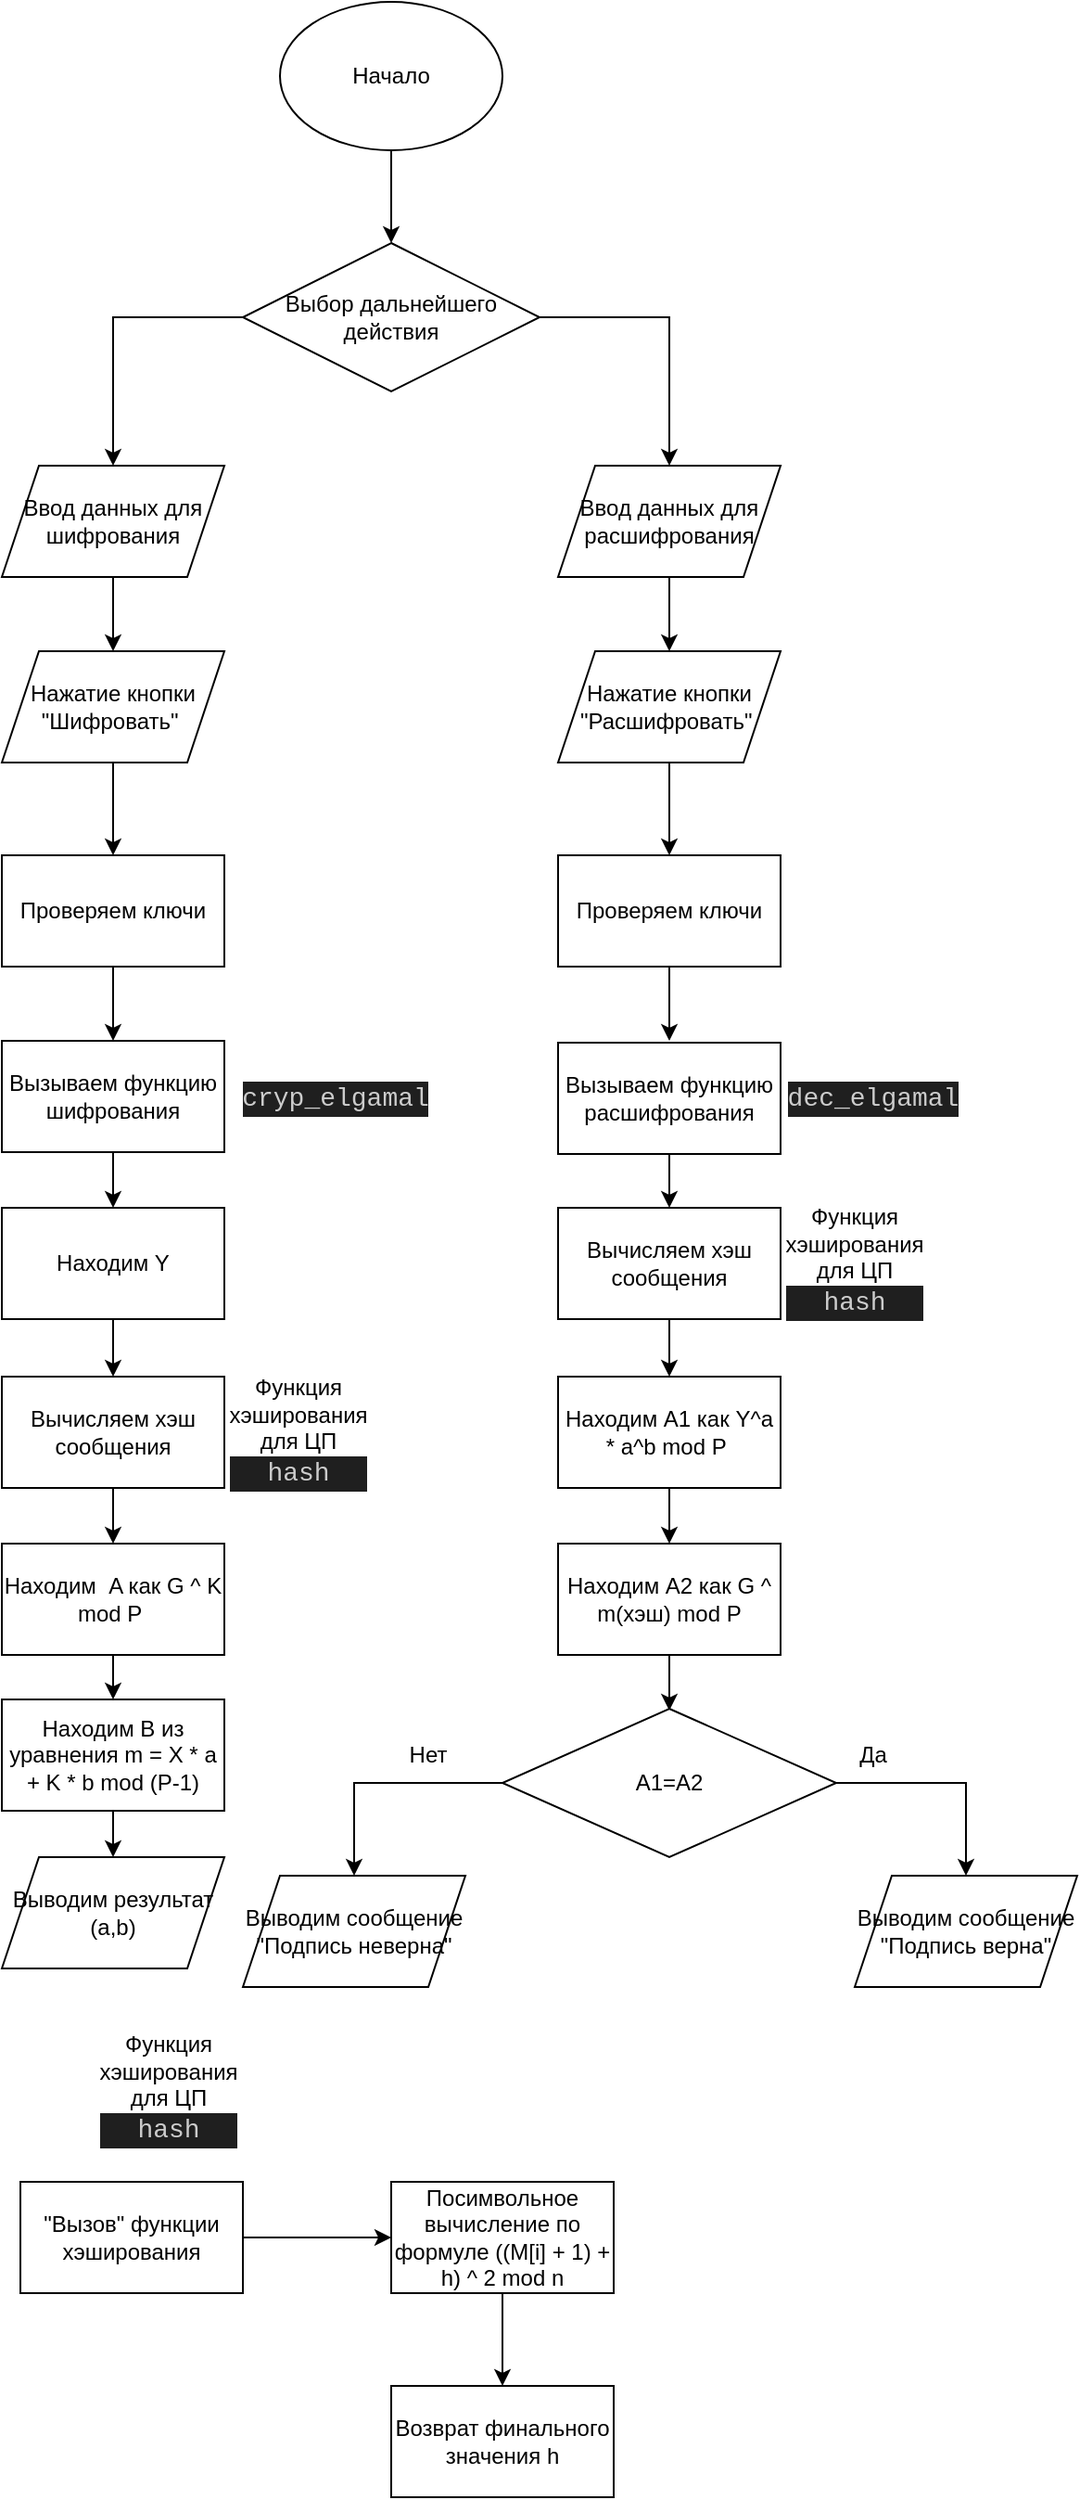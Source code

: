 <mxfile version="21.3.5" type="device">
  <diagram name="Страница 1" id="Bz_lrxthTzE5kPFzRARQ">
    <mxGraphModel dx="395" dy="629" grid="1" gridSize="10" guides="1" tooltips="1" connect="1" arrows="1" fold="1" page="1" pageScale="1" pageWidth="827" pageHeight="1169" math="0" shadow="0">
      <root>
        <mxCell id="0" />
        <mxCell id="1" parent="0" />
        <mxCell id="dbUdUkjzLWqy8CMi3rsd-3" value="" style="edgeStyle=orthogonalEdgeStyle;rounded=0;orthogonalLoop=1;jettySize=auto;html=1;" parent="1" source="dbUdUkjzLWqy8CMi3rsd-1" target="dbUdUkjzLWqy8CMi3rsd-2" edge="1">
          <mxGeometry relative="1" as="geometry" />
        </mxCell>
        <mxCell id="dbUdUkjzLWqy8CMi3rsd-1" value="Начало" style="ellipse;whiteSpace=wrap;html=1;" parent="1" vertex="1">
          <mxGeometry x="170" y="350" width="120" height="80" as="geometry" />
        </mxCell>
        <mxCell id="dbUdUkjzLWqy8CMi3rsd-6" value="" style="edgeStyle=orthogonalEdgeStyle;rounded=0;orthogonalLoop=1;jettySize=auto;html=1;" parent="1" source="dbUdUkjzLWqy8CMi3rsd-2" target="dbUdUkjzLWqy8CMi3rsd-5" edge="1">
          <mxGeometry relative="1" as="geometry" />
        </mxCell>
        <mxCell id="dbUdUkjzLWqy8CMi3rsd-8" value="" style="edgeStyle=orthogonalEdgeStyle;rounded=0;orthogonalLoop=1;jettySize=auto;html=1;" parent="1" source="dbUdUkjzLWqy8CMi3rsd-2" target="dbUdUkjzLWqy8CMi3rsd-7" edge="1">
          <mxGeometry relative="1" as="geometry" />
        </mxCell>
        <mxCell id="dbUdUkjzLWqy8CMi3rsd-2" value="Выбор дальнейшего действия" style="rhombus;whiteSpace=wrap;html=1;" parent="1" vertex="1">
          <mxGeometry x="150" y="480" width="160" height="80" as="geometry" />
        </mxCell>
        <mxCell id="dbUdUkjzLWqy8CMi3rsd-10" value="" style="edgeStyle=orthogonalEdgeStyle;rounded=0;orthogonalLoop=1;jettySize=auto;html=1;" parent="1" source="dbUdUkjzLWqy8CMi3rsd-5" target="dbUdUkjzLWqy8CMi3rsd-9" edge="1">
          <mxGeometry relative="1" as="geometry" />
        </mxCell>
        <mxCell id="dbUdUkjzLWqy8CMi3rsd-5" value="Ввод данных для шифрования" style="shape=parallelogram;perimeter=parallelogramPerimeter;whiteSpace=wrap;html=1;fixedSize=1;" parent="1" vertex="1">
          <mxGeometry x="20" y="600" width="120" height="60" as="geometry" />
        </mxCell>
        <mxCell id="dbUdUkjzLWqy8CMi3rsd-12" value="" style="edgeStyle=orthogonalEdgeStyle;rounded=0;orthogonalLoop=1;jettySize=auto;html=1;" parent="1" source="dbUdUkjzLWqy8CMi3rsd-7" target="dbUdUkjzLWqy8CMi3rsd-11" edge="1">
          <mxGeometry relative="1" as="geometry" />
        </mxCell>
        <mxCell id="dbUdUkjzLWqy8CMi3rsd-7" value="Ввод данных для расшифрования" style="shape=parallelogram;perimeter=parallelogramPerimeter;whiteSpace=wrap;html=1;fixedSize=1;" parent="1" vertex="1">
          <mxGeometry x="320" y="600" width="120" height="60" as="geometry" />
        </mxCell>
        <mxCell id="dbUdUkjzLWqy8CMi3rsd-14" value="" style="edgeStyle=orthogonalEdgeStyle;rounded=0;orthogonalLoop=1;jettySize=auto;html=1;" parent="1" source="dbUdUkjzLWqy8CMi3rsd-9" edge="1">
          <mxGeometry relative="1" as="geometry">
            <mxPoint x="80" y="810" as="targetPoint" />
          </mxGeometry>
        </mxCell>
        <mxCell id="dbUdUkjzLWqy8CMi3rsd-9" value="Нажатие кнопки &quot;Шифровать&quot;&amp;nbsp;" style="shape=parallelogram;perimeter=parallelogramPerimeter;whiteSpace=wrap;html=1;fixedSize=1;" parent="1" vertex="1">
          <mxGeometry x="20" y="700" width="120" height="60" as="geometry" />
        </mxCell>
        <mxCell id="7dLT9rwAJLstXbqfptv8-66" value="" style="edgeStyle=orthogonalEdgeStyle;rounded=0;orthogonalLoop=1;jettySize=auto;html=1;" edge="1" parent="1" source="dbUdUkjzLWqy8CMi3rsd-11" target="7dLT9rwAJLstXbqfptv8-56">
          <mxGeometry relative="1" as="geometry" />
        </mxCell>
        <mxCell id="dbUdUkjzLWqy8CMi3rsd-11" value="Нажатие кнопки &quot;Расшифровать&quot;&amp;nbsp;" style="shape=parallelogram;perimeter=parallelogramPerimeter;whiteSpace=wrap;html=1;fixedSize=1;" parent="1" vertex="1">
          <mxGeometry x="320" y="700" width="120" height="60" as="geometry" />
        </mxCell>
        <mxCell id="7dLT9rwAJLstXbqfptv8-34" value="Выводим результат (a,b)" style="shape=parallelogram;perimeter=parallelogramPerimeter;whiteSpace=wrap;html=1;fixedSize=1;" vertex="1" parent="1">
          <mxGeometry x="20" y="1350" width="120" height="60" as="geometry" />
        </mxCell>
        <mxCell id="7dLT9rwAJLstXbqfptv8-42" value="" style="edgeStyle=orthogonalEdgeStyle;rounded=0;orthogonalLoop=1;jettySize=auto;html=1;" edge="1" parent="1" source="7dLT9rwAJLstXbqfptv8-39" target="7dLT9rwAJLstXbqfptv8-41">
          <mxGeometry relative="1" as="geometry" />
        </mxCell>
        <mxCell id="7dLT9rwAJLstXbqfptv8-39" value="Проверяем ключи" style="rounded=0;whiteSpace=wrap;html=1;" vertex="1" parent="1">
          <mxGeometry x="20" y="810" width="120" height="60" as="geometry" />
        </mxCell>
        <mxCell id="7dLT9rwAJLstXbqfptv8-40" value="&lt;div style=&quot;color: rgb(204, 204, 204); background-color: rgb(31, 31, 31); font-family: Consolas, &amp;quot;Courier New&amp;quot;, monospace; font-size: 14px; line-height: 19px;&quot;&gt;cryp_elgamal&lt;/div&gt;" style="text;html=1;strokeColor=none;fillColor=none;align=center;verticalAlign=middle;whiteSpace=wrap;rounded=0;" vertex="1" parent="1">
          <mxGeometry x="170" y="926" width="60" height="30" as="geometry" />
        </mxCell>
        <mxCell id="7dLT9rwAJLstXbqfptv8-44" value="" style="edgeStyle=orthogonalEdgeStyle;rounded=0;orthogonalLoop=1;jettySize=auto;html=1;" edge="1" parent="1" source="7dLT9rwAJLstXbqfptv8-41" target="7dLT9rwAJLstXbqfptv8-43">
          <mxGeometry relative="1" as="geometry" />
        </mxCell>
        <mxCell id="7dLT9rwAJLstXbqfptv8-41" value="Вызываем функцию шифрования" style="whiteSpace=wrap;html=1;rounded=0;" vertex="1" parent="1">
          <mxGeometry x="20" y="910" width="120" height="60" as="geometry" />
        </mxCell>
        <mxCell id="7dLT9rwAJLstXbqfptv8-46" value="" style="edgeStyle=orthogonalEdgeStyle;rounded=0;orthogonalLoop=1;jettySize=auto;html=1;" edge="1" parent="1" source="7dLT9rwAJLstXbqfptv8-43" target="7dLT9rwAJLstXbqfptv8-45">
          <mxGeometry relative="1" as="geometry" />
        </mxCell>
        <mxCell id="7dLT9rwAJLstXbqfptv8-43" value="Находим Y" style="whiteSpace=wrap;html=1;rounded=0;" vertex="1" parent="1">
          <mxGeometry x="20" y="1000" width="120" height="60" as="geometry" />
        </mxCell>
        <mxCell id="7dLT9rwAJLstXbqfptv8-49" value="" style="edgeStyle=orthogonalEdgeStyle;rounded=0;orthogonalLoop=1;jettySize=auto;html=1;" edge="1" parent="1" source="7dLT9rwAJLstXbqfptv8-45" target="7dLT9rwAJLstXbqfptv8-48">
          <mxGeometry relative="1" as="geometry" />
        </mxCell>
        <mxCell id="7dLT9rwAJLstXbqfptv8-45" value="Вычисляем хэш сообщения" style="whiteSpace=wrap;html=1;rounded=0;" vertex="1" parent="1">
          <mxGeometry x="20" y="1091" width="120" height="60" as="geometry" />
        </mxCell>
        <mxCell id="7dLT9rwAJLstXbqfptv8-104" value="" style="edgeStyle=orthogonalEdgeStyle;rounded=0;orthogonalLoop=1;jettySize=auto;html=1;" edge="1" parent="1" source="7dLT9rwAJLstXbqfptv8-48" target="7dLT9rwAJLstXbqfptv8-103">
          <mxGeometry relative="1" as="geometry" />
        </mxCell>
        <mxCell id="7dLT9rwAJLstXbqfptv8-48" value="Находим&amp;nbsp; A как G ^ K mod P&amp;nbsp;" style="rounded=0;whiteSpace=wrap;html=1;" vertex="1" parent="1">
          <mxGeometry x="20" y="1181" width="120" height="60" as="geometry" />
        </mxCell>
        <mxCell id="7dLT9rwAJLstXbqfptv8-55" value="" style="edgeStyle=orthogonalEdgeStyle;rounded=0;orthogonalLoop=1;jettySize=auto;html=1;" edge="1" parent="1" source="7dLT9rwAJLstXbqfptv8-56">
          <mxGeometry relative="1" as="geometry">
            <mxPoint x="380" y="910" as="targetPoint" />
          </mxGeometry>
        </mxCell>
        <mxCell id="7dLT9rwAJLstXbqfptv8-56" value="Проверяем ключи" style="rounded=0;whiteSpace=wrap;html=1;" vertex="1" parent="1">
          <mxGeometry x="320" y="810" width="120" height="60" as="geometry" />
        </mxCell>
        <mxCell id="7dLT9rwAJLstXbqfptv8-69" value="&lt;div style=&quot;color: rgb(204, 204, 204); background-color: rgb(31, 31, 31); font-family: Consolas, &amp;quot;Courier New&amp;quot;, monospace; font-size: 14px; line-height: 19px;&quot;&gt;dec_elgamal&lt;/div&gt;" style="text;html=1;strokeColor=none;fillColor=none;align=center;verticalAlign=middle;whiteSpace=wrap;rounded=0;" vertex="1" parent="1">
          <mxGeometry x="460" y="926" width="60" height="30" as="geometry" />
        </mxCell>
        <mxCell id="7dLT9rwAJLstXbqfptv8-106" value="" style="edgeStyle=orthogonalEdgeStyle;rounded=0;orthogonalLoop=1;jettySize=auto;html=1;" edge="1" parent="1" source="7dLT9rwAJLstXbqfptv8-81" target="7dLT9rwAJLstXbqfptv8-85">
          <mxGeometry relative="1" as="geometry" />
        </mxCell>
        <mxCell id="7dLT9rwAJLstXbqfptv8-81" value="Вызываем функцию расшифрования" style="whiteSpace=wrap;html=1;rounded=0;" vertex="1" parent="1">
          <mxGeometry x="320" y="911" width="120" height="60" as="geometry" />
        </mxCell>
        <mxCell id="7dLT9rwAJLstXbqfptv8-108" value="" style="edgeStyle=orthogonalEdgeStyle;rounded=0;orthogonalLoop=1;jettySize=auto;html=1;" edge="1" parent="1" source="7dLT9rwAJLstXbqfptv8-85" target="7dLT9rwAJLstXbqfptv8-107">
          <mxGeometry relative="1" as="geometry" />
        </mxCell>
        <mxCell id="7dLT9rwAJLstXbqfptv8-85" value="Вычисляем хэш сообщения" style="whiteSpace=wrap;html=1;rounded=0;" vertex="1" parent="1">
          <mxGeometry x="320" y="1000" width="120" height="60" as="geometry" />
        </mxCell>
        <mxCell id="7dLT9rwAJLstXbqfptv8-86" value="" style="edgeStyle=orthogonalEdgeStyle;rounded=0;orthogonalLoop=1;jettySize=auto;html=1;" edge="1" parent="1" source="7dLT9rwAJLstXbqfptv8-87">
          <mxGeometry relative="1" as="geometry">
            <mxPoint x="380" y="1271.0" as="targetPoint" />
          </mxGeometry>
        </mxCell>
        <mxCell id="7dLT9rwAJLstXbqfptv8-87" value="Находим A2 как G ^ m(хэш) mod P" style="rounded=0;whiteSpace=wrap;html=1;" vertex="1" parent="1">
          <mxGeometry x="320" y="1181" width="120" height="60" as="geometry" />
        </mxCell>
        <mxCell id="7dLT9rwAJLstXbqfptv8-90" value="" style="edgeStyle=orthogonalEdgeStyle;rounded=0;orthogonalLoop=1;jettySize=auto;html=1;" edge="1" parent="1" source="7dLT9rwAJLstXbqfptv8-88" target="7dLT9rwAJLstXbqfptv8-89">
          <mxGeometry relative="1" as="geometry" />
        </mxCell>
        <mxCell id="7dLT9rwAJLstXbqfptv8-92" value="" style="edgeStyle=orthogonalEdgeStyle;rounded=0;orthogonalLoop=1;jettySize=auto;html=1;" edge="1" parent="1" source="7dLT9rwAJLstXbqfptv8-88" target="7dLT9rwAJLstXbqfptv8-91">
          <mxGeometry relative="1" as="geometry" />
        </mxCell>
        <mxCell id="7dLT9rwAJLstXbqfptv8-88" value="A1=A2" style="rhombus;whiteSpace=wrap;html=1;" vertex="1" parent="1">
          <mxGeometry x="290" y="1270" width="180" height="80" as="geometry" />
        </mxCell>
        <mxCell id="7dLT9rwAJLstXbqfptv8-89" value="Выводим сообщение &quot;Подпись верна&quot;" style="shape=parallelogram;perimeter=parallelogramPerimeter;whiteSpace=wrap;html=1;fixedSize=1;" vertex="1" parent="1">
          <mxGeometry x="480" y="1360" width="120" height="60" as="geometry" />
        </mxCell>
        <mxCell id="7dLT9rwAJLstXbqfptv8-91" value="Выводим сообщение &quot;Подпись неверна&quot;" style="shape=parallelogram;perimeter=parallelogramPerimeter;whiteSpace=wrap;html=1;fixedSize=1;" vertex="1" parent="1">
          <mxGeometry x="150" y="1360" width="120" height="60" as="geometry" />
        </mxCell>
        <mxCell id="7dLT9rwAJLstXbqfptv8-93" value="Да" style="text;html=1;strokeColor=none;fillColor=none;align=center;verticalAlign=middle;whiteSpace=wrap;rounded=0;" vertex="1" parent="1">
          <mxGeometry x="460" y="1280" width="60" height="30" as="geometry" />
        </mxCell>
        <mxCell id="7dLT9rwAJLstXbqfptv8-94" value="Нет" style="text;html=1;strokeColor=none;fillColor=none;align=center;verticalAlign=middle;whiteSpace=wrap;rounded=0;" vertex="1" parent="1">
          <mxGeometry x="220" y="1280" width="60" height="30" as="geometry" />
        </mxCell>
        <mxCell id="7dLT9rwAJLstXbqfptv8-97" value="" style="edgeStyle=orthogonalEdgeStyle;rounded=0;orthogonalLoop=1;jettySize=auto;html=1;" edge="1" parent="1" source="7dLT9rwAJLstXbqfptv8-95" target="7dLT9rwAJLstXbqfptv8-96">
          <mxGeometry relative="1" as="geometry" />
        </mxCell>
        <mxCell id="7dLT9rwAJLstXbqfptv8-95" value="&quot;Вызов&quot; функции хэширования" style="rounded=0;whiteSpace=wrap;html=1;" vertex="1" parent="1">
          <mxGeometry x="30" y="1525" width="120" height="60" as="geometry" />
        </mxCell>
        <mxCell id="7dLT9rwAJLstXbqfptv8-99" value="" style="edgeStyle=orthogonalEdgeStyle;rounded=0;orthogonalLoop=1;jettySize=auto;html=1;" edge="1" parent="1" source="7dLT9rwAJLstXbqfptv8-96" target="7dLT9rwAJLstXbqfptv8-98">
          <mxGeometry relative="1" as="geometry" />
        </mxCell>
        <mxCell id="7dLT9rwAJLstXbqfptv8-96" value="Посимвольное вычисление по формуле ((M[i] + 1) + h) ^ 2 mod n" style="whiteSpace=wrap;html=1;rounded=0;" vertex="1" parent="1">
          <mxGeometry x="230" y="1525" width="120" height="60" as="geometry" />
        </mxCell>
        <mxCell id="7dLT9rwAJLstXbqfptv8-98" value="Возврат финального значения h" style="whiteSpace=wrap;html=1;rounded=0;" vertex="1" parent="1">
          <mxGeometry x="230" y="1635" width="120" height="60" as="geometry" />
        </mxCell>
        <mxCell id="7dLT9rwAJLstXbqfptv8-100" value="Функция хэширования для ЦП&lt;br&gt;&lt;div style=&quot;color: rgb(204, 204, 204); background-color: rgb(31, 31, 31); font-family: Consolas, &amp;quot;Courier New&amp;quot;, monospace; font-size: 14px; line-height: 19px;&quot;&gt;hash&lt;/div&gt;" style="text;html=1;strokeColor=none;fillColor=none;align=center;verticalAlign=middle;whiteSpace=wrap;rounded=0;" vertex="1" parent="1">
          <mxGeometry x="80" y="1460" width="60" height="30" as="geometry" />
        </mxCell>
        <mxCell id="7dLT9rwAJLstXbqfptv8-101" value="Функция хэширования для ЦП&lt;br&gt;&lt;div style=&quot;color: rgb(204, 204, 204); background-color: rgb(31, 31, 31); font-family: Consolas, &amp;quot;Courier New&amp;quot;, monospace; font-size: 14px; line-height: 19px;&quot;&gt;hash&lt;/div&gt;" style="text;html=1;strokeColor=none;fillColor=none;align=center;verticalAlign=middle;whiteSpace=wrap;rounded=0;" vertex="1" parent="1">
          <mxGeometry x="150" y="1106" width="60" height="30" as="geometry" />
        </mxCell>
        <mxCell id="7dLT9rwAJLstXbqfptv8-102" value="Функция хэширования для ЦП&lt;br&gt;&lt;div style=&quot;color: rgb(204, 204, 204); background-color: rgb(31, 31, 31); font-family: Consolas, &amp;quot;Courier New&amp;quot;, monospace; font-size: 14px; line-height: 19px;&quot;&gt;hash&lt;/div&gt;" style="text;html=1;strokeColor=none;fillColor=none;align=center;verticalAlign=middle;whiteSpace=wrap;rounded=0;" vertex="1" parent="1">
          <mxGeometry x="450" y="1014" width="60" height="30" as="geometry" />
        </mxCell>
        <mxCell id="7dLT9rwAJLstXbqfptv8-105" value="" style="edgeStyle=orthogonalEdgeStyle;rounded=0;orthogonalLoop=1;jettySize=auto;html=1;" edge="1" parent="1" source="7dLT9rwAJLstXbqfptv8-103" target="7dLT9rwAJLstXbqfptv8-34">
          <mxGeometry relative="1" as="geometry" />
        </mxCell>
        <mxCell id="7dLT9rwAJLstXbqfptv8-103" value="Находим B из уравнения m = X * a + K * b mod (P-1)" style="rounded=0;whiteSpace=wrap;html=1;" vertex="1" parent="1">
          <mxGeometry x="20" y="1265" width="120" height="60" as="geometry" />
        </mxCell>
        <mxCell id="7dLT9rwAJLstXbqfptv8-111" value="" style="edgeStyle=orthogonalEdgeStyle;rounded=0;orthogonalLoop=1;jettySize=auto;html=1;entryX=0.5;entryY=0;entryDx=0;entryDy=0;" edge="1" parent="1" source="7dLT9rwAJLstXbqfptv8-107" target="7dLT9rwAJLstXbqfptv8-87">
          <mxGeometry relative="1" as="geometry" />
        </mxCell>
        <mxCell id="7dLT9rwAJLstXbqfptv8-107" value="Находим A1 как Y^a * a^b mod P&amp;nbsp;" style="whiteSpace=wrap;html=1;rounded=0;" vertex="1" parent="1">
          <mxGeometry x="320" y="1091" width="120" height="60" as="geometry" />
        </mxCell>
      </root>
    </mxGraphModel>
  </diagram>
</mxfile>
